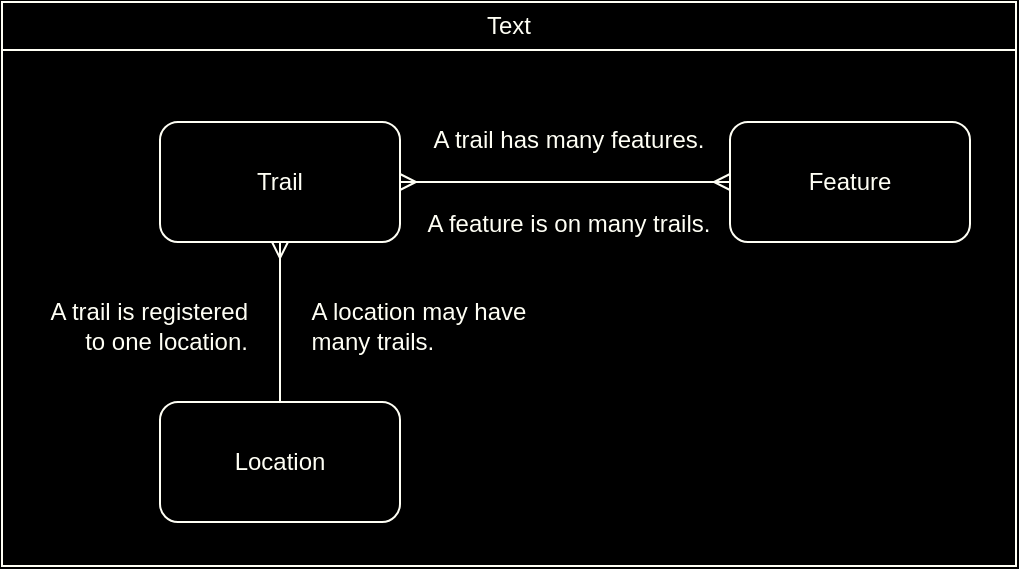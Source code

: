<mxfile version="24.8.2">
  <diagram name="Page-1" id="eJ1suCUGfrgjvpVPt0L2">
    <mxGraphModel dx="989" dy="566" grid="0" gridSize="10" guides="1" tooltips="1" connect="1" arrows="1" fold="1" page="1" pageScale="1" pageWidth="2336" pageHeight="1654" background="#000000" math="0" shadow="0">
      <root>
        <mxCell id="0" />
        <mxCell id="1" parent="0" />
        <mxCell id="AQzfYVfxDlzEViwBDPFZ-4" style="edgeStyle=orthogonalEdgeStyle;rounded=0;orthogonalLoop=1;jettySize=auto;html=1;entryX=0.5;entryY=0;entryDx=0;entryDy=0;startArrow=ERmany;startFill=0;endArrow=none;endFill=0;strokeColor=#FFFFF5;" edge="1" parent="1" source="AQzfYVfxDlzEViwBDPFZ-1" target="AQzfYVfxDlzEViwBDPFZ-3">
          <mxGeometry relative="1" as="geometry" />
        </mxCell>
        <mxCell id="AQzfYVfxDlzEViwBDPFZ-5" style="edgeStyle=orthogonalEdgeStyle;rounded=0;orthogonalLoop=1;jettySize=auto;html=1;entryX=0;entryY=0.5;entryDx=0;entryDy=0;endArrow=ERmany;endFill=0;startArrow=ERmany;startFill=0;strokeColor=#FFFFF5;" edge="1" parent="1" source="AQzfYVfxDlzEViwBDPFZ-1" target="AQzfYVfxDlzEViwBDPFZ-2">
          <mxGeometry relative="1" as="geometry" />
        </mxCell>
        <mxCell id="AQzfYVfxDlzEViwBDPFZ-1" value="Trail" style="rounded=1;whiteSpace=wrap;html=1;strokeColor=#FFFFF5;fillColor=#000000;fontColor=#FFFFF5;" vertex="1" parent="1">
          <mxGeometry x="480" y="260" width="120" height="60" as="geometry" />
        </mxCell>
        <mxCell id="AQzfYVfxDlzEViwBDPFZ-2" value="&lt;div&gt;Feature&lt;/div&gt;" style="rounded=1;whiteSpace=wrap;html=1;strokeColor=#FFFFF5;fillColor=#000000;fontColor=#FFFFF5;" vertex="1" parent="1">
          <mxGeometry x="765" y="260" width="120" height="60" as="geometry" />
        </mxCell>
        <mxCell id="AQzfYVfxDlzEViwBDPFZ-3" value="Location" style="rounded=1;whiteSpace=wrap;html=1;strokeColor=#FFFFF5;fillColor=#000000;fontColor=#FFFFF5;" vertex="1" parent="1">
          <mxGeometry x="480" y="400" width="120" height="60" as="geometry" />
        </mxCell>
        <mxCell id="AQzfYVfxDlzEViwBDPFZ-8" value="&lt;font color=&quot;#fffff5&quot;&gt;A trail has many features.&lt;/font&gt;" style="text;html=1;align=center;verticalAlign=middle;resizable=0;points=[];autosize=1;strokeColor=none;fillColor=none;" vertex="1" parent="1">
          <mxGeometry x="606" y="256" width="156" height="26" as="geometry" />
        </mxCell>
        <mxCell id="AQzfYVfxDlzEViwBDPFZ-9" value="&lt;font color=&quot;#fffff5&quot;&gt;A feature is on many trails.&lt;br&gt;&lt;/font&gt;" style="text;html=1;align=center;verticalAlign=middle;resizable=0;points=[];autosize=1;strokeColor=none;fillColor=none;" vertex="1" parent="1">
          <mxGeometry x="603" y="298" width="162" height="26" as="geometry" />
        </mxCell>
        <mxCell id="AQzfYVfxDlzEViwBDPFZ-10" value="&lt;font color=&quot;#fffff5&quot;&gt;A trail is registered&lt;br&gt;to one &lt;/font&gt;&lt;font color=&quot;#fffff5&quot;&gt;location.&lt;/font&gt;" style="text;html=1;align=right;verticalAlign=middle;resizable=0;points=[];autosize=1;strokeColor=none;fillColor=none;" vertex="1" parent="1">
          <mxGeometry x="405" y="341" width="120" height="41" as="geometry" />
        </mxCell>
        <mxCell id="AQzfYVfxDlzEViwBDPFZ-11" value="&lt;font color=&quot;#fffff5&quot;&gt;A location may have&lt;br&gt;&lt;/font&gt;&lt;div align=&quot;left&quot;&gt;&lt;font color=&quot;#fffff5&quot;&gt;many trails.&lt;/font&gt;&lt;br&gt;&lt;/div&gt;" style="text;html=1;align=center;verticalAlign=middle;resizable=0;points=[];autosize=1;strokeColor=none;fillColor=none;" vertex="1" parent="1">
          <mxGeometry x="546" y="341" width="126" height="41" as="geometry" />
        </mxCell>
        <mxCell id="AQzfYVfxDlzEViwBDPFZ-12" value="" style="rounded=0;whiteSpace=wrap;html=1;fillColor=none;strokeColor=#FFFFF5;" vertex="1" parent="1">
          <mxGeometry x="401" y="200" width="507" height="282" as="geometry" />
        </mxCell>
        <mxCell id="AQzfYVfxDlzEViwBDPFZ-13" value="Text" style="rounded=0;whiteSpace=wrap;html=1;fillColor=none;strokeColor=#FFFFF5;fontColor=#FFFFF5;" vertex="1" parent="1">
          <mxGeometry x="401" y="200" width="507" height="24" as="geometry" />
        </mxCell>
      </root>
    </mxGraphModel>
  </diagram>
</mxfile>
